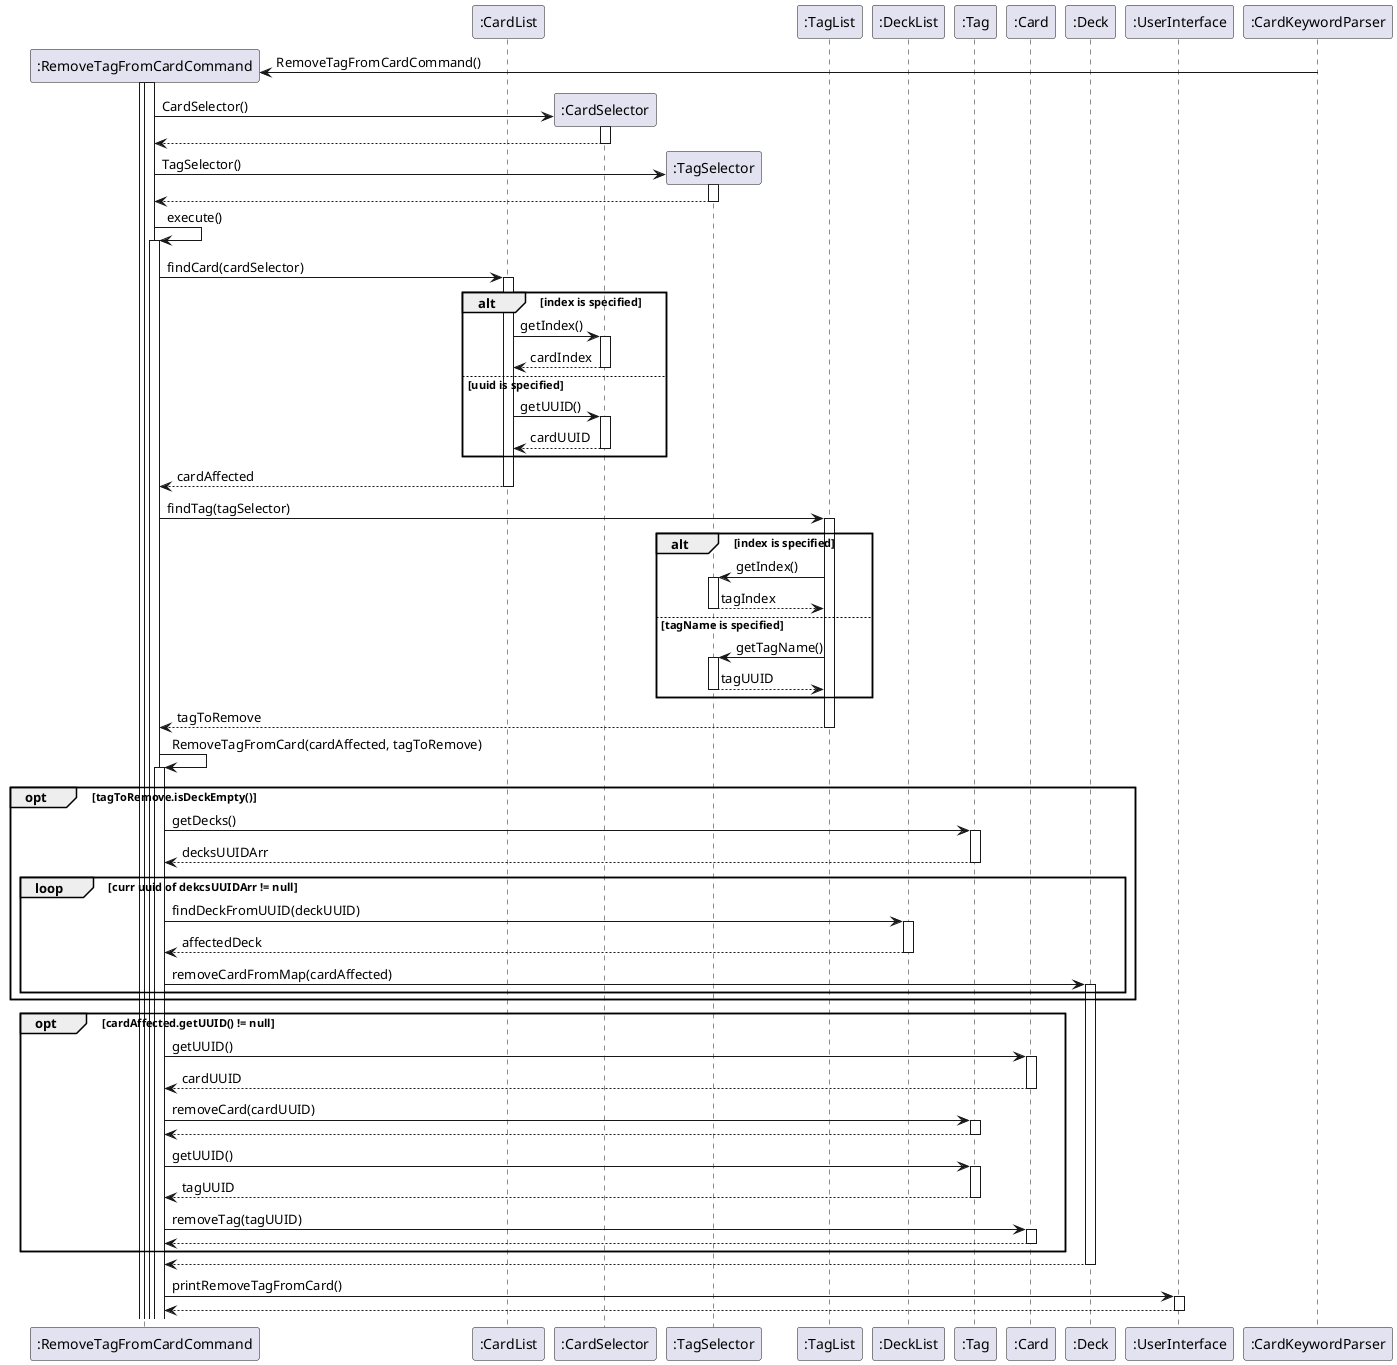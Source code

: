 @startuml
autoactivate on

participant ":RemoveTagFromCardCommand" as RemoveTagFromCardCommand
participant ":TagList" as TagList
participant ":CardList" as CardList
participant ":CardSelector" as CardSelector
participant ":TagSelector" as TagSelector
participant ":TagList" as TagList
participant ":DeckList" as DeckList
participant ":Tag" as Tag
participant ":Card" as Card
participant ":Deck" as Deck
participant ":UserInterface" as UserInterface
participant ":CardKeywordParser" as CardKeywordParser


Create RemoveTagFromCardCommand
CardKeywordParser -> RemoveTagFromCardCommand : RemoveTagFromCardCommand()
activate RemoveTagFromCardCommand

Create CardSelector
RemoveTagFromCardCommand -> CardSelector : CardSelector()
return

Create TagSelector
RemoveTagFromCardCommand -> TagSelector : TagSelector()
return

RemoveTagFromCardCommand -> RemoveTagFromCardCommand: execute()
RemoveTagFromCardCommand -> CardList : findCard(cardSelector)

alt index is specified
CardList -> CardSelector : getIndex()
return cardIndex
else uuid is specified
CardList -> CardSelector : getUUID()
return cardUUID
end
return cardAffected


RemoveTagFromCardCommand -> TagList : findTag(tagSelector)

alt index is specified
TagList -> TagSelector : getIndex()
return tagIndex
else tagName is specified
TagList -> TagSelector : getTagName()
return tagUUID
end
return tagToRemove

RemoveTagFromCardCommand -> RemoveTagFromCardCommand : RemoveTagFromCard(cardAffected, tagToRemove)

opt tagToRemove.isDeckEmpty()
RemoveTagFromCardCommand -> Tag : getDecks()
return decksUUIDArr
loop curr uuid of dekcsUUIDArr != null
RemoveTagFromCardCommand -> DeckList : findDeckFromUUID(deckUUID)
return affectedDeck
RemoveTagFromCardCommand -> Deck : removeCardFromMap(cardAffected)

end loop
end

opt cardAffected.getUUID() != null
RemoveTagFromCardCommand -> Card : getUUID()
return cardUUID
RemoveTagFromCardCommand -> Tag : removeCard(cardUUID)
return
RemoveTagFromCardCommand -> Tag : getUUID()
return tagUUID
RemoveTagFromCardCommand -> Card : removeTag(tagUUID)
return

end
return

RemoveTagFromCardCommand -> UserInterface : printRemoveTagFromCard()
return

@enduml
